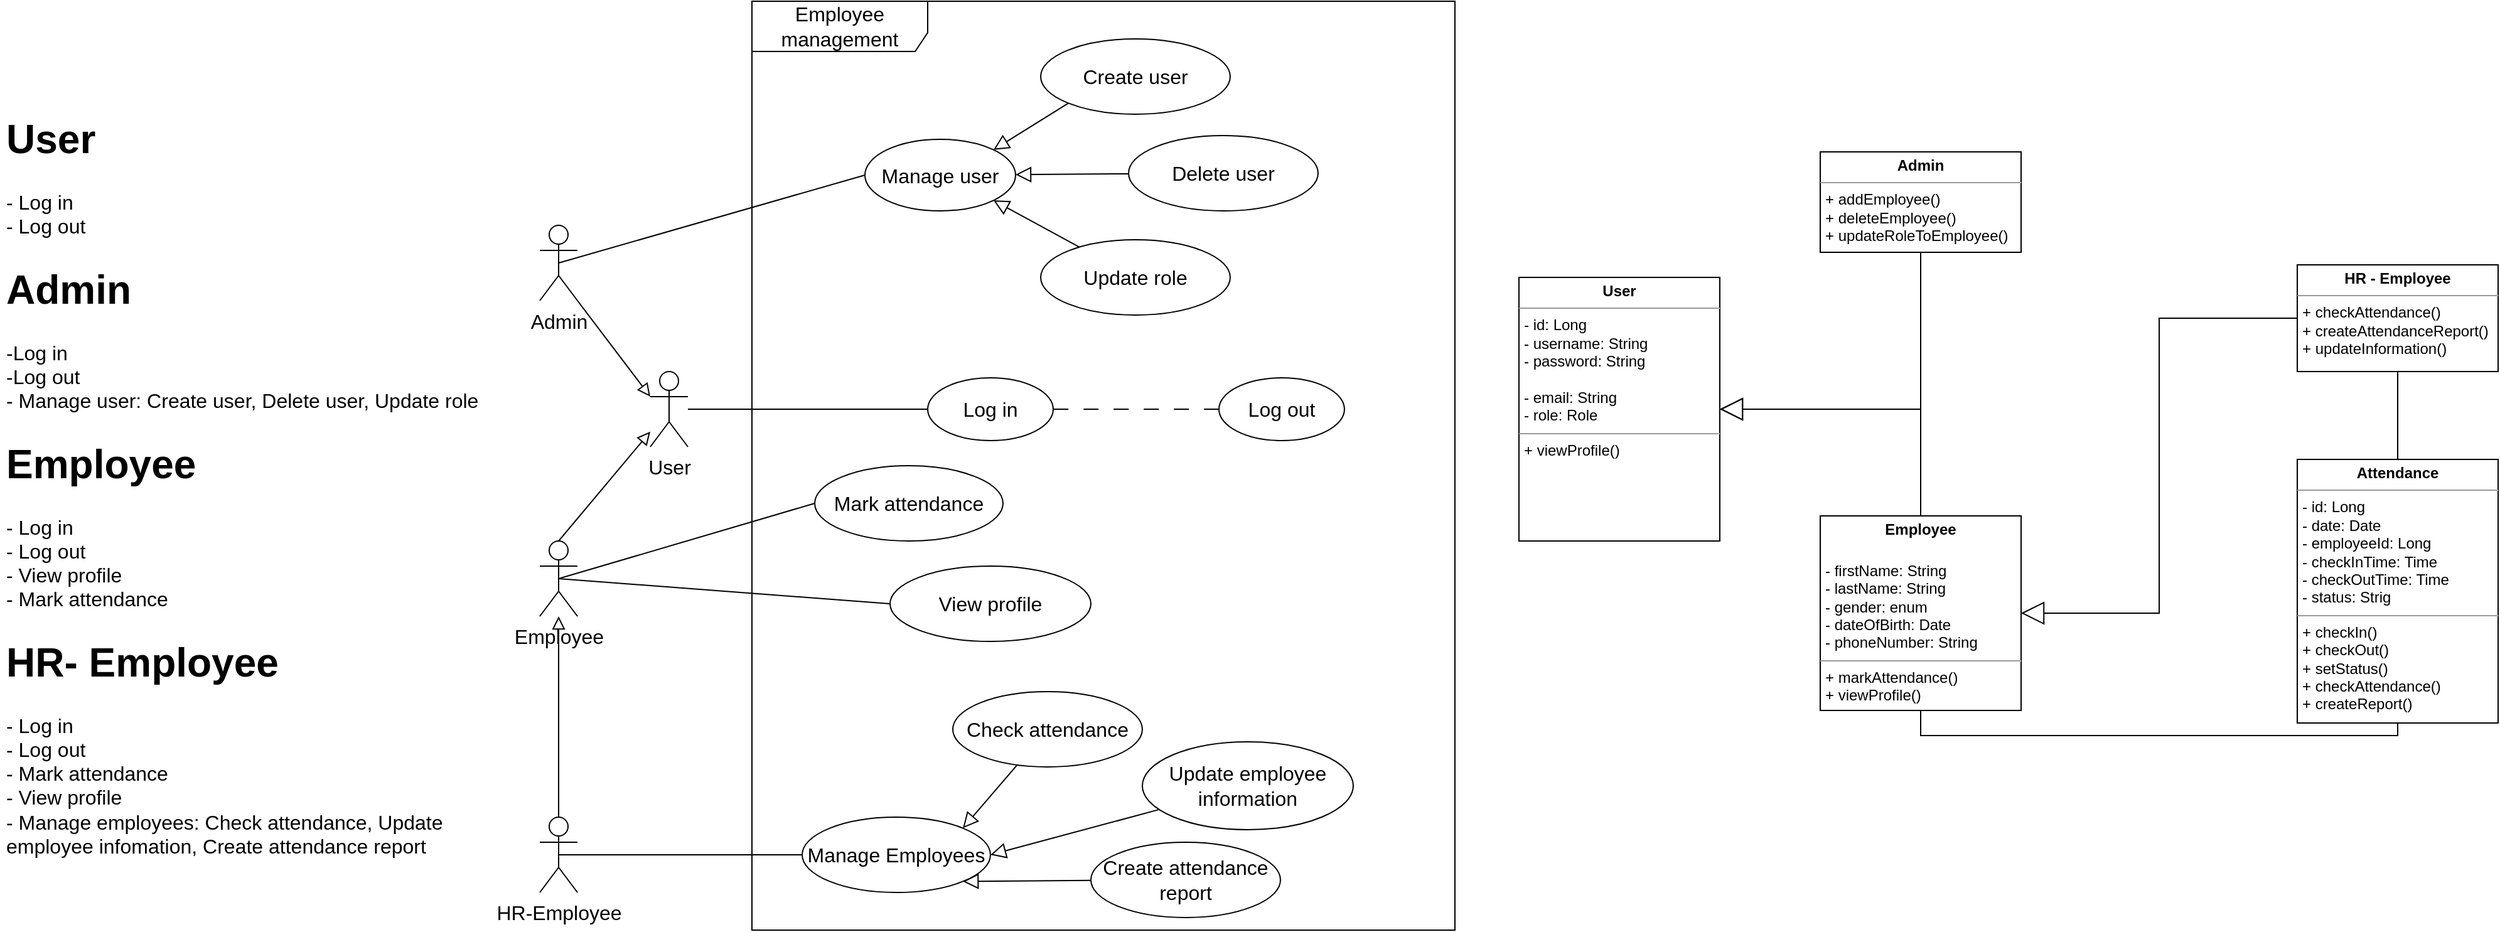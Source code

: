 <mxfile version="21.6.8" type="github">
  <diagram name="Page-1" id="yYdE8fevcW1kotKpUtS1">
    <mxGraphModel dx="3748" dy="1188" grid="1" gridSize="10" guides="1" tooltips="1" connect="1" arrows="1" fold="1" page="0" pageScale="1" pageWidth="850" pageHeight="1100" math="0" shadow="0">
      <root>
        <mxCell id="0" />
        <mxCell id="1" parent="0" />
        <mxCell id="azzmEiPG0c4EjMa-7jpn-20" style="rounded=0;orthogonalLoop=1;jettySize=auto;html=1;entryX=0;entryY=0.333;entryDx=0;entryDy=0;entryPerimeter=0;fontSize=12;startSize=8;endSize=8;endArrow=block;endFill=0;exitX=1;exitY=1;exitDx=0;exitDy=0;exitPerimeter=0;" parent="1" source="azzmEiPG0c4EjMa-7jpn-1" target="azzmEiPG0c4EjMa-7jpn-2" edge="1">
          <mxGeometry relative="1" as="geometry" />
        </mxCell>
        <mxCell id="azzmEiPG0c4EjMa-7jpn-23" style="edgeStyle=none;curved=1;rounded=0;orthogonalLoop=1;jettySize=auto;html=1;exitX=0.5;exitY=0.5;exitDx=0;exitDy=0;exitPerimeter=0;entryX=0;entryY=0.5;entryDx=0;entryDy=0;fontSize=12;startSize=8;endSize=8;endArrow=none;endFill=0;" parent="1" source="azzmEiPG0c4EjMa-7jpn-1" target="azzmEiPG0c4EjMa-7jpn-22" edge="1">
          <mxGeometry relative="1" as="geometry" />
        </mxCell>
        <mxCell id="azzmEiPG0c4EjMa-7jpn-1" value="Admin&lt;br&gt;" style="shape=umlActor;verticalLabelPosition=bottom;verticalAlign=top;html=1;outlineConnect=0;fontSize=16;" parent="1" vertex="1">
          <mxGeometry x="-430" y="748.5" width="30" height="60" as="geometry" />
        </mxCell>
        <mxCell id="azzmEiPG0c4EjMa-7jpn-2" value="User" style="shape=umlActor;verticalLabelPosition=bottom;verticalAlign=top;html=1;outlineConnect=0;fontSize=16;" parent="1" vertex="1">
          <mxGeometry x="-342" y="865" width="30" height="60" as="geometry" />
        </mxCell>
        <mxCell id="azzmEiPG0c4EjMa-7jpn-21" style="rounded=0;orthogonalLoop=1;jettySize=auto;html=1;exitX=0.5;exitY=0;exitDx=0;exitDy=0;exitPerimeter=0;fontSize=12;startSize=8;endSize=8;endArrow=block;endFill=0;" parent="1" source="azzmEiPG0c4EjMa-7jpn-5" target="azzmEiPG0c4EjMa-7jpn-2" edge="1">
          <mxGeometry relative="1" as="geometry" />
        </mxCell>
        <mxCell id="azzmEiPG0c4EjMa-7jpn-39" style="edgeStyle=none;curved=1;rounded=0;orthogonalLoop=1;jettySize=auto;html=1;exitX=0.5;exitY=0.5;exitDx=0;exitDy=0;exitPerimeter=0;entryX=0;entryY=0.5;entryDx=0;entryDy=0;fontSize=12;startSize=8;endSize=8;endArrow=none;endFill=0;" parent="1" source="azzmEiPG0c4EjMa-7jpn-5" target="azzmEiPG0c4EjMa-7jpn-38" edge="1">
          <mxGeometry relative="1" as="geometry" />
        </mxCell>
        <mxCell id="azzmEiPG0c4EjMa-7jpn-5" value="Employee" style="shape=umlActor;verticalLabelPosition=bottom;verticalAlign=top;html=1;outlineConnect=0;fontSize=16;" parent="1" vertex="1">
          <mxGeometry x="-430" y="1000" width="30" height="60" as="geometry" />
        </mxCell>
        <mxCell id="azzmEiPG0c4EjMa-7jpn-19" style="edgeStyle=none;curved=1;rounded=0;orthogonalLoop=1;jettySize=auto;html=1;exitX=0;exitY=0.5;exitDx=0;exitDy=0;fontSize=12;startSize=8;endSize=8;endArrow=none;endFill=0;" parent="1" source="azzmEiPG0c4EjMa-7jpn-10" target="azzmEiPG0c4EjMa-7jpn-2" edge="1">
          <mxGeometry relative="1" as="geometry" />
        </mxCell>
        <mxCell id="azzmEiPG0c4EjMa-7jpn-10" value="Log in" style="ellipse;whiteSpace=wrap;html=1;fontSize=16;" parent="1" vertex="1">
          <mxGeometry x="-121" y="870" width="100" height="50" as="geometry" />
        </mxCell>
        <mxCell id="azzmEiPG0c4EjMa-7jpn-17" style="edgeStyle=none;curved=1;rounded=0;orthogonalLoop=1;jettySize=auto;html=1;exitX=0.5;exitY=0;exitDx=0;exitDy=0;exitPerimeter=0;fontSize=12;startSize=8;endSize=8;endArrow=block;endFill=0;" parent="1" source="azzmEiPG0c4EjMa-7jpn-12" target="azzmEiPG0c4EjMa-7jpn-5" edge="1">
          <mxGeometry relative="1" as="geometry">
            <mxPoint x="-327" y="1320" as="sourcePoint" />
            <mxPoint x="-327" y="1120" as="targetPoint" />
          </mxGeometry>
        </mxCell>
        <mxCell id="azzmEiPG0c4EjMa-7jpn-12" value="HR-Employee&lt;br&gt;" style="shape=umlActor;verticalLabelPosition=bottom;verticalAlign=top;html=1;outlineConnect=0;fontSize=16;" parent="1" vertex="1">
          <mxGeometry x="-430" y="1220" width="30" height="60" as="geometry" />
        </mxCell>
        <mxCell id="azzmEiPG0c4EjMa-7jpn-13" value="Manage Employees" style="ellipse;whiteSpace=wrap;html=1;fontSize=16;" parent="1" vertex="1">
          <mxGeometry x="-221" y="1220" width="150" height="60" as="geometry" />
        </mxCell>
        <mxCell id="azzmEiPG0c4EjMa-7jpn-15" value="" style="endArrow=none;html=1;rounded=0;fontSize=12;startSize=8;endSize=8;curved=1;exitX=0.5;exitY=0.5;exitDx=0;exitDy=0;exitPerimeter=0;entryX=0;entryY=0.5;entryDx=0;entryDy=0;" parent="1" source="azzmEiPG0c4EjMa-7jpn-12" target="azzmEiPG0c4EjMa-7jpn-13" edge="1">
          <mxGeometry width="50" height="50" relative="1" as="geometry">
            <mxPoint x="-251" y="1250" as="sourcePoint" />
            <mxPoint x="-201" y="1200" as="targetPoint" />
          </mxGeometry>
        </mxCell>
        <mxCell id="azzmEiPG0c4EjMa-7jpn-22" value="Manage user" style="ellipse;whiteSpace=wrap;html=1;fontSize=16;" parent="1" vertex="1">
          <mxGeometry x="-171" y="680" width="120" height="57" as="geometry" />
        </mxCell>
        <mxCell id="azzmEiPG0c4EjMa-7jpn-32" style="edgeStyle=none;curved=1;rounded=0;orthogonalLoop=1;jettySize=auto;html=1;entryX=1;entryY=0;entryDx=0;entryDy=0;fontSize=12;startSize=8;endSize=10;endArrow=block;endFill=0;" parent="1" source="azzmEiPG0c4EjMa-7jpn-29" target="azzmEiPG0c4EjMa-7jpn-13" edge="1">
          <mxGeometry relative="1" as="geometry" />
        </mxCell>
        <mxCell id="azzmEiPG0c4EjMa-7jpn-29" value="Check attendance" style="ellipse;whiteSpace=wrap;html=1;fontSize=16;" parent="1" vertex="1">
          <mxGeometry x="-101" y="1120" width="151" height="60" as="geometry" />
        </mxCell>
        <mxCell id="azzmEiPG0c4EjMa-7jpn-30" style="edgeStyle=none;curved=1;rounded=0;orthogonalLoop=1;jettySize=auto;html=1;exitX=0.5;exitY=1;exitDx=0;exitDy=0;fontSize=12;startSize=8;endSize=8;" parent="1" source="azzmEiPG0c4EjMa-7jpn-13" target="azzmEiPG0c4EjMa-7jpn-13" edge="1">
          <mxGeometry relative="1" as="geometry" />
        </mxCell>
        <mxCell id="azzmEiPG0c4EjMa-7jpn-35" style="edgeStyle=none;curved=1;rounded=0;orthogonalLoop=1;jettySize=auto;html=1;entryX=1;entryY=0.5;entryDx=0;entryDy=0;fontSize=12;startSize=8;endSize=10;endArrow=block;endFill=0;" parent="1" source="azzmEiPG0c4EjMa-7jpn-34" target="azzmEiPG0c4EjMa-7jpn-13" edge="1">
          <mxGeometry relative="1" as="geometry" />
        </mxCell>
        <mxCell id="azzmEiPG0c4EjMa-7jpn-34" value="Update employee information" style="ellipse;whiteSpace=wrap;html=1;fontSize=16;" parent="1" vertex="1">
          <mxGeometry x="50" y="1160" width="168" height="70" as="geometry" />
        </mxCell>
        <mxCell id="azzmEiPG0c4EjMa-7jpn-43" style="edgeStyle=none;orthogonalLoop=1;jettySize=auto;html=1;entryX=1;entryY=1;entryDx=0;entryDy=0;fontSize=12;startSize=8;endSize=10;endArrow=block;endFill=0;curved=1;targetPerimeterSpacing=1;" parent="1" source="azzmEiPG0c4EjMa-7jpn-36" target="azzmEiPG0c4EjMa-7jpn-13" edge="1">
          <mxGeometry relative="1" as="geometry" />
        </mxCell>
        <mxCell id="azzmEiPG0c4EjMa-7jpn-36" value="Create attendance report" style="ellipse;whiteSpace=wrap;html=1;fontSize=16;" parent="1" vertex="1">
          <mxGeometry x="9" y="1240" width="151" height="60" as="geometry" />
        </mxCell>
        <mxCell id="azzmEiPG0c4EjMa-7jpn-38" value="Mark attendance" style="ellipse;whiteSpace=wrap;html=1;fontSize=16;" parent="1" vertex="1">
          <mxGeometry x="-211" y="940" width="150" height="60" as="geometry" />
        </mxCell>
        <mxCell id="azzmEiPG0c4EjMa-7jpn-48" style="edgeStyle=none;curved=1;rounded=0;orthogonalLoop=1;jettySize=auto;html=1;exitX=0;exitY=1;exitDx=0;exitDy=0;entryX=1;entryY=0;entryDx=0;entryDy=0;fontSize=12;startSize=8;endSize=10;endArrow=block;endFill=0;" parent="1" source="azzmEiPG0c4EjMa-7jpn-44" target="azzmEiPG0c4EjMa-7jpn-22" edge="1">
          <mxGeometry relative="1" as="geometry" />
        </mxCell>
        <mxCell id="azzmEiPG0c4EjMa-7jpn-44" value="Create user" style="ellipse;whiteSpace=wrap;html=1;fontSize=16;" parent="1" vertex="1">
          <mxGeometry x="-31" y="600" width="151" height="60" as="geometry" />
        </mxCell>
        <mxCell id="azzmEiPG0c4EjMa-7jpn-49" style="edgeStyle=none;curved=1;rounded=0;orthogonalLoop=1;jettySize=auto;html=1;fontSize=12;startSize=8;endSize=10;endArrow=block;endFill=0;" parent="1" source="azzmEiPG0c4EjMa-7jpn-45" target="azzmEiPG0c4EjMa-7jpn-22" edge="1">
          <mxGeometry relative="1" as="geometry" />
        </mxCell>
        <mxCell id="azzmEiPG0c4EjMa-7jpn-45" value="Delete user" style="ellipse;whiteSpace=wrap;html=1;fontSize=16;" parent="1" vertex="1">
          <mxGeometry x="39" y="677" width="151" height="60" as="geometry" />
        </mxCell>
        <mxCell id="azzmEiPG0c4EjMa-7jpn-51" style="edgeStyle=none;curved=1;rounded=0;orthogonalLoop=1;jettySize=auto;html=1;fontSize=12;startSize=8;endSize=8;endArrow=none;endFill=0;dashed=1;dashPattern=12 12;" parent="1" source="azzmEiPG0c4EjMa-7jpn-50" target="azzmEiPG0c4EjMa-7jpn-10" edge="1">
          <mxGeometry relative="1" as="geometry" />
        </mxCell>
        <mxCell id="azzmEiPG0c4EjMa-7jpn-50" value="Log out" style="ellipse;whiteSpace=wrap;html=1;fontSize=16;" parent="1" vertex="1">
          <mxGeometry x="111" y="870" width="100" height="50" as="geometry" />
        </mxCell>
        <mxCell id="azzmEiPG0c4EjMa-7jpn-56" style="edgeStyle=none;curved=1;rounded=0;orthogonalLoop=1;jettySize=auto;html=1;entryX=0.5;entryY=0.5;entryDx=0;entryDy=0;entryPerimeter=0;fontSize=12;startSize=8;endSize=8;endArrow=none;endFill=0;exitX=0;exitY=0.5;exitDx=0;exitDy=0;" parent="1" source="azzmEiPG0c4EjMa-7jpn-55" target="azzmEiPG0c4EjMa-7jpn-5" edge="1">
          <mxGeometry relative="1" as="geometry" />
        </mxCell>
        <mxCell id="azzmEiPG0c4EjMa-7jpn-55" value="View profile" style="ellipse;whiteSpace=wrap;html=1;fontSize=16;" parent="1" vertex="1">
          <mxGeometry x="-151" y="1020" width="160" height="60" as="geometry" />
        </mxCell>
        <mxCell id="azzmEiPG0c4EjMa-7jpn-58" style="edgeStyle=none;curved=1;rounded=0;orthogonalLoop=1;jettySize=auto;html=1;entryX=1;entryY=1;entryDx=0;entryDy=0;fontSize=12;startSize=8;endSize=10;endArrow=block;endFill=0;" parent="1" source="azzmEiPG0c4EjMa-7jpn-57" target="azzmEiPG0c4EjMa-7jpn-22" edge="1">
          <mxGeometry relative="1" as="geometry" />
        </mxCell>
        <mxCell id="azzmEiPG0c4EjMa-7jpn-57" value="Update role" style="ellipse;whiteSpace=wrap;html=1;fontSize=16;" parent="1" vertex="1">
          <mxGeometry x="-31" y="760" width="151" height="60" as="geometry" />
        </mxCell>
        <mxCell id="azzmEiPG0c4EjMa-7jpn-60" value="Employee management" style="shape=umlFrame;whiteSpace=wrap;html=1;pointerEvents=0;fontSize=16;width=140;height=40;" parent="1" vertex="1">
          <mxGeometry x="-261" y="570" width="560" height="740" as="geometry" />
        </mxCell>
        <mxCell id="azzmEiPG0c4EjMa-7jpn-63" value="&lt;h1 style=&quot;border-color: var(--border-color);&quot;&gt;User&lt;/h1&gt;&lt;div&gt;- Log in&lt;/div&gt;&lt;div&gt;- Log out&lt;/div&gt;&lt;h1&gt;Admin&lt;/h1&gt;&lt;div&gt;-Log in&lt;/div&gt;&lt;div&gt;-Log out&lt;/div&gt;&lt;div&gt;- Manage user: Create user, Delete user, Update role&lt;br&gt;&lt;h1 style=&quot;border-color: var(--border-color);&quot;&gt;Employee&lt;/h1&gt;&lt;/div&gt;&lt;div&gt;- Log in&lt;/div&gt;&lt;div&gt;- Log out&lt;/div&gt;&lt;div&gt;- View profile&lt;/div&gt;&lt;div&gt;- Mark attendance&lt;/div&gt;&lt;div&gt;&lt;h1 style=&quot;border-color: var(--border-color);&quot;&gt;HR- Employee&lt;/h1&gt;&lt;/div&gt;&lt;div&gt;- Log in&lt;/div&gt;&lt;div&gt;- Log out&lt;/div&gt;&lt;div&gt;- Mark attendance&lt;/div&gt;&lt;div&gt;- View profile&lt;/div&gt;&lt;div&gt;- Manage employees: Check attendance, Update employee infomation, Create attendance report&lt;/div&gt;" style="text;html=1;strokeColor=none;fillColor=none;spacing=5;spacingTop=-20;whiteSpace=wrap;overflow=hidden;rounded=0;fontSize=16;" parent="1" vertex="1">
          <mxGeometry x="-860" y="650" width="410" height="620" as="geometry" />
        </mxCell>
        <mxCell id="0ZDP7mP9zb8yZb6EwsvK-1" value="&lt;p style=&quot;margin:0px;margin-top:4px;text-align:center;&quot;&gt;&lt;b&gt;User&lt;/b&gt;&lt;/p&gt;&lt;hr size=&quot;1&quot;&gt;&lt;p style=&quot;margin:0px;margin-left:4px;&quot;&gt;- id: Long&lt;/p&gt;&lt;p style=&quot;margin:0px;margin-left:4px;&quot;&gt;- username: String&lt;/p&gt;&lt;p style=&quot;margin:0px;margin-left:4px;&quot;&gt;- password: String&lt;/p&gt;&lt;p style=&quot;margin:0px;margin-left:4px;&quot;&gt;&lt;br&gt;&lt;/p&gt;&lt;p style=&quot;margin:0px;margin-left:4px;&quot;&gt;- email: String&lt;/p&gt;&lt;p style=&quot;margin:0px;margin-left:4px;&quot;&gt;- role: Role&lt;/p&gt;&lt;hr size=&quot;1&quot;&gt;&lt;p style=&quot;margin:0px;margin-left:4px;&quot;&gt;+ viewProfile()&lt;/p&gt;" style="verticalAlign=top;align=left;overflow=fill;fontSize=12;fontFamily=Helvetica;html=1;whiteSpace=wrap;" vertex="1" parent="1">
          <mxGeometry x="350" y="790" width="160" height="210" as="geometry" />
        </mxCell>
        <mxCell id="0ZDP7mP9zb8yZb6EwsvK-2" value="&lt;p style=&quot;margin:0px;margin-top:4px;text-align:center;&quot;&gt;&lt;b&gt;Admin&lt;/b&gt;&lt;/p&gt;&lt;hr size=&quot;1&quot;&gt;&lt;p style=&quot;margin:0px;margin-left:4px;&quot;&gt;+ addEmployee()&lt;/p&gt;&lt;p style=&quot;margin:0px;margin-left:4px;&quot;&gt;+ deleteEmployee()&lt;br&gt;&lt;/p&gt;&lt;p style=&quot;margin:0px;margin-left:4px;&quot;&gt;+ updateRoleToEmployee()&lt;br&gt;&lt;/p&gt;" style="verticalAlign=top;align=left;overflow=fill;fontSize=12;fontFamily=Helvetica;html=1;whiteSpace=wrap;" vertex="1" parent="1">
          <mxGeometry x="590" y="690" width="160" height="80" as="geometry" />
        </mxCell>
        <mxCell id="0ZDP7mP9zb8yZb6EwsvK-3" value="&lt;p style=&quot;margin:0px;margin-top:4px;text-align:center;&quot;&gt;&lt;b&gt;Employee&lt;/b&gt;&lt;/p&gt;&lt;p style=&quot;margin:0px;margin-top:4px;text-align:center;&quot;&gt;&lt;b&gt;&lt;br&gt;&lt;/b&gt;&lt;/p&gt;&lt;p style=&quot;border-color: var(--border-color); margin: 0px 0px 0px 4px;&quot;&gt;- firstName: String&lt;/p&gt;&lt;p style=&quot;border-color: var(--border-color); margin: 0px 0px 0px 4px;&quot;&gt;- lastName: String&lt;/p&gt;&lt;p style=&quot;border-color: var(--border-color); margin: 0px 0px 0px 4px;&quot;&gt;- gender: enum&lt;/p&gt;&lt;p style=&quot;border-color: var(--border-color); margin: 0px 0px 0px 4px;&quot;&gt;- dateOfBirth: Date&lt;/p&gt;&lt;p style=&quot;border-color: var(--border-color); margin: 0px 0px 0px 4px;&quot;&gt;- phoneNumber: String&lt;/p&gt;&lt;hr size=&quot;1&quot;&gt;&lt;p style=&quot;margin:0px;margin-left:4px;&quot;&gt;+ markAttendance()&lt;/p&gt;&lt;p style=&quot;margin:0px;margin-left:4px;&quot;&gt;+ viewProfile()&lt;/p&gt;" style="verticalAlign=top;align=left;overflow=fill;fontSize=12;fontFamily=Helvetica;html=1;whiteSpace=wrap;" vertex="1" parent="1">
          <mxGeometry x="590" y="980" width="160" height="155" as="geometry" />
        </mxCell>
        <mxCell id="0ZDP7mP9zb8yZb6EwsvK-4" value="&lt;p style=&quot;margin:0px;margin-top:4px;text-align:center;&quot;&gt;&lt;b&gt;HR - Employee&lt;/b&gt;&lt;/p&gt;&lt;hr size=&quot;1&quot;&gt;&lt;p style=&quot;margin:0px;margin-left:4px;&quot;&gt;&lt;span style=&quot;background-color: initial;&quot;&gt;+ checkAttendance()&lt;/span&gt;&lt;br&gt;&lt;/p&gt;&lt;p style=&quot;margin:0px;margin-left:4px;&quot;&gt;+ createAttendanceReport()&lt;/p&gt;&lt;p style=&quot;margin:0px;margin-left:4px;&quot;&gt;+ updateInformation()&lt;/p&gt;" style="verticalAlign=top;align=left;overflow=fill;fontSize=12;fontFamily=Helvetica;html=1;whiteSpace=wrap;" vertex="1" parent="1">
          <mxGeometry x="970" y="780" width="160" height="85" as="geometry" />
        </mxCell>
        <mxCell id="0ZDP7mP9zb8yZb6EwsvK-5" value="&lt;p style=&quot;margin:0px;margin-top:4px;text-align:center;&quot;&gt;&lt;b&gt;Attendance&lt;/b&gt;&lt;/p&gt;&lt;hr size=&quot;1&quot;&gt;&lt;p style=&quot;margin:0px;margin-left:4px;&quot;&gt;- id: Long&lt;/p&gt;&lt;p style=&quot;margin:0px;margin-left:4px;&quot;&gt;- date: Date&lt;/p&gt;&lt;p style=&quot;margin:0px;margin-left:4px;&quot;&gt;- employeeId: Long&lt;/p&gt;&lt;p style=&quot;margin:0px;margin-left:4px;&quot;&gt;- checkInTime: Time&lt;/p&gt;&lt;p style=&quot;margin:0px;margin-left:4px;&quot;&gt;- checkOutTime: Time&lt;/p&gt;&lt;p style=&quot;margin:0px;margin-left:4px;&quot;&gt;- status: Strig&lt;/p&gt;&lt;hr size=&quot;1&quot;&gt;&lt;p style=&quot;margin:0px;margin-left:4px;&quot;&gt;+ checkIn()&lt;/p&gt;&lt;p style=&quot;margin:0px;margin-left:4px;&quot;&gt;+ checkOut()&lt;/p&gt;&lt;p style=&quot;margin:0px;margin-left:4px;&quot;&gt;+ setStatus()&lt;/p&gt;&lt;p style=&quot;margin:0px;margin-left:4px;&quot;&gt;+ checkAttendance()&lt;/p&gt;&lt;p style=&quot;margin:0px;margin-left:4px;&quot;&gt;+ createReport()&lt;/p&gt;" style="verticalAlign=top;align=left;overflow=fill;fontSize=12;fontFamily=Helvetica;html=1;whiteSpace=wrap;" vertex="1" parent="1">
          <mxGeometry x="970" y="935" width="160" height="210" as="geometry" />
        </mxCell>
        <mxCell id="0ZDP7mP9zb8yZb6EwsvK-24" value="" style="endArrow=block;endSize=16;endFill=0;html=1;rounded=0;fontSize=12;exitX=0.5;exitY=1;exitDx=0;exitDy=0;entryX=1;entryY=0.5;entryDx=0;entryDy=0;edgeStyle=orthogonalEdgeStyle;" edge="1" parent="1" source="0ZDP7mP9zb8yZb6EwsvK-2" target="0ZDP7mP9zb8yZb6EwsvK-1">
          <mxGeometry width="160" relative="1" as="geometry">
            <mxPoint x="940" y="830" as="sourcePoint" />
            <mxPoint x="800" y="720" as="targetPoint" />
          </mxGeometry>
        </mxCell>
        <mxCell id="0ZDP7mP9zb8yZb6EwsvK-25" value="" style="endArrow=block;endSize=16;endFill=0;html=1;rounded=0;fontSize=12;exitX=0.5;exitY=0;exitDx=0;exitDy=0;entryX=1;entryY=0.5;entryDx=0;entryDy=0;edgeStyle=orthogonalEdgeStyle;" edge="1" parent="1" source="0ZDP7mP9zb8yZb6EwsvK-3" target="0ZDP7mP9zb8yZb6EwsvK-1">
          <mxGeometry width="160" relative="1" as="geometry">
            <mxPoint x="660" y="850" as="sourcePoint" />
            <mxPoint x="540" y="950" as="targetPoint" />
          </mxGeometry>
        </mxCell>
        <mxCell id="0ZDP7mP9zb8yZb6EwsvK-28" value="" style="endArrow=block;endSize=16;endFill=0;html=1;rounded=0;fontSize=12;exitX=0;exitY=0.5;exitDx=0;exitDy=0;entryX=1;entryY=0.5;entryDx=0;entryDy=0;edgeStyle=orthogonalEdgeStyle;" edge="1" parent="1" source="0ZDP7mP9zb8yZb6EwsvK-4" target="0ZDP7mP9zb8yZb6EwsvK-3">
          <mxGeometry width="160" relative="1" as="geometry">
            <mxPoint x="970" y="855" as="sourcePoint" />
            <mxPoint x="970" y="780" as="targetPoint" />
          </mxGeometry>
        </mxCell>
        <mxCell id="0ZDP7mP9zb8yZb6EwsvK-30" value="" style="endArrow=none;endFill=0;endSize=12;html=1;rounded=0;fontSize=12;entryX=0.5;entryY=1;entryDx=0;entryDy=0;exitX=0.5;exitY=1;exitDx=0;exitDy=0;edgeStyle=orthogonalEdgeStyle;" edge="1" parent="1" source="0ZDP7mP9zb8yZb6EwsvK-5" target="0ZDP7mP9zb8yZb6EwsvK-3">
          <mxGeometry width="160" relative="1" as="geometry">
            <mxPoint x="840" y="1020" as="sourcePoint" />
            <mxPoint x="1000" y="1020" as="targetPoint" />
          </mxGeometry>
        </mxCell>
        <mxCell id="0ZDP7mP9zb8yZb6EwsvK-31" value="" style="endArrow=none;endFill=0;endSize=12;html=1;rounded=0;fontSize=12;entryX=0.5;entryY=1;entryDx=0;entryDy=0;edgeStyle=orthogonalEdgeStyle;" edge="1" parent="1" source="0ZDP7mP9zb8yZb6EwsvK-5" target="0ZDP7mP9zb8yZb6EwsvK-4">
          <mxGeometry width="160" relative="1" as="geometry">
            <mxPoint x="1120" y="1115" as="sourcePoint" />
            <mxPoint x="1090" y="1010" as="targetPoint" />
          </mxGeometry>
        </mxCell>
      </root>
    </mxGraphModel>
  </diagram>
</mxfile>
